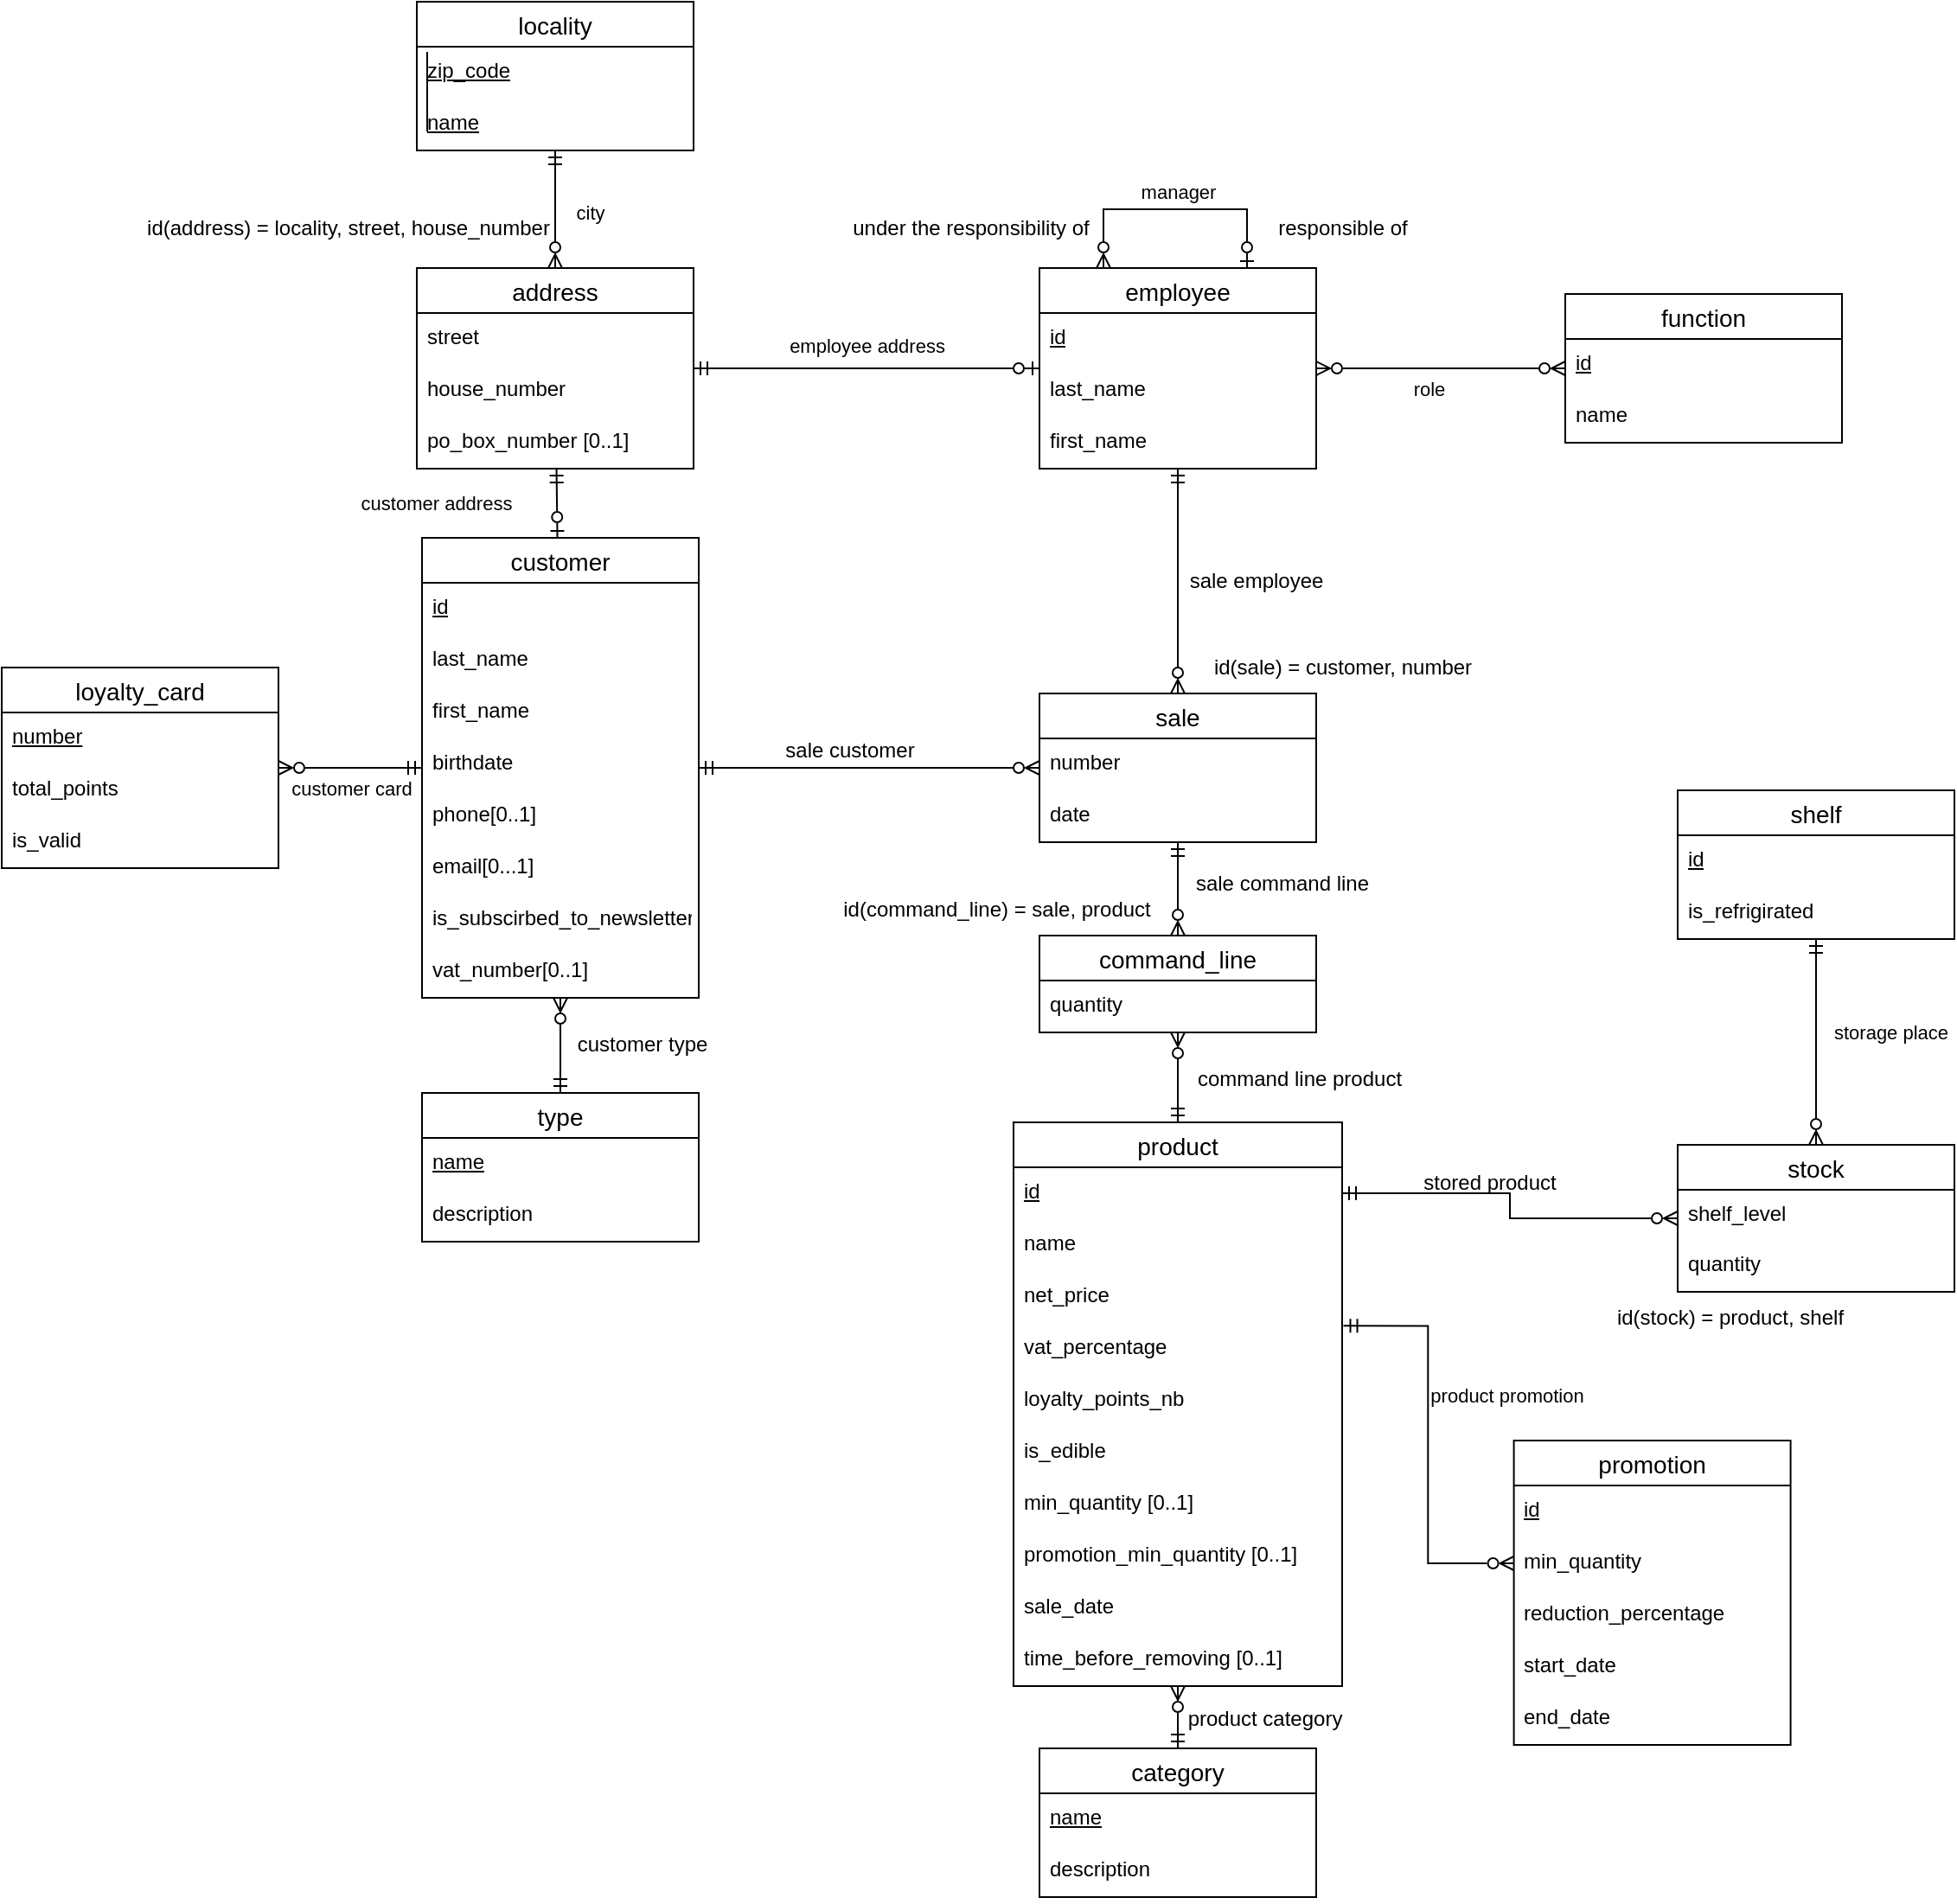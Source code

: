 <mxfile version="26.0.16">
  <diagram id="C5RBs43oDa-KdzZeNtuy" name="Page-1">
    <mxGraphModel dx="2466" dy="457" grid="1" gridSize="10" guides="1" tooltips="1" connect="1" arrows="1" fold="1" page="1" pageScale="1" pageWidth="827" pageHeight="1169" math="0" shadow="0">
      <root>
        <mxCell id="WIyWlLk6GJQsqaUBKTNV-0" />
        <mxCell id="WIyWlLk6GJQsqaUBKTNV-1" parent="WIyWlLk6GJQsqaUBKTNV-0" />
        <mxCell id="dpNiXfFF5GGfgYgJXi4R-207" style="edgeStyle=orthogonalEdgeStyle;rounded=0;hachureGap=4;orthogonalLoop=1;jettySize=auto;html=1;endArrow=ERzeroToMany;endFill=0;startArrow=ERmandOne;startFill=0;" parent="WIyWlLk6GJQsqaUBKTNV-1" source="dpNiXfFF5GGfgYgJXi4R-37" target="dpNiXfFF5GGfgYgJXi4R-204" edge="1">
          <mxGeometry relative="1" as="geometry" />
        </mxCell>
        <mxCell id="dpNiXfFF5GGfgYgJXi4R-37" value="employee" style="swimlane;fontStyle=0;childLayout=stackLayout;horizontal=1;startSize=26;horizontalStack=0;resizeParent=1;resizeParentMax=0;resizeLast=0;collapsible=1;marginBottom=0;align=center;fontSize=14;" parent="WIyWlLk6GJQsqaUBKTNV-1" vertex="1">
          <mxGeometry x="-630" y="214" width="160" height="116" as="geometry" />
        </mxCell>
        <mxCell id="dpNiXfFF5GGfgYgJXi4R-38" value="&lt;u&gt;id&lt;/u&gt;" style="text;strokeColor=none;fillColor=none;spacingLeft=4;spacingRight=4;overflow=hidden;rotatable=0;points=[[0,0.5],[1,0.5]];portConstraint=eastwest;fontSize=12;whiteSpace=wrap;html=1;" parent="dpNiXfFF5GGfgYgJXi4R-37" vertex="1">
          <mxGeometry y="26" width="160" height="30" as="geometry" />
        </mxCell>
        <mxCell id="dpNiXfFF5GGfgYgJXi4R-39" value="last_name" style="text;strokeColor=none;fillColor=none;spacingLeft=4;spacingRight=4;overflow=hidden;rotatable=0;points=[[0,0.5],[1,0.5]];portConstraint=eastwest;fontSize=12;whiteSpace=wrap;html=1;" parent="dpNiXfFF5GGfgYgJXi4R-37" vertex="1">
          <mxGeometry y="56" width="160" height="30" as="geometry" />
        </mxCell>
        <mxCell id="dpNiXfFF5GGfgYgJXi4R-40" value="first_name" style="text;strokeColor=none;fillColor=none;spacingLeft=4;spacingRight=4;overflow=hidden;rotatable=0;points=[[0,0.5],[1,0.5]];portConstraint=eastwest;fontSize=12;whiteSpace=wrap;html=1;" parent="dpNiXfFF5GGfgYgJXi4R-37" vertex="1">
          <mxGeometry y="86" width="160" height="30" as="geometry" />
        </mxCell>
        <mxCell id="dpNiXfFF5GGfgYgJXi4R-49" value="manager" style="edgeStyle=orthogonalEdgeStyle;rounded=0;orthogonalLoop=1;jettySize=auto;html=1;startArrow=ERzeroToOne;startFill=0;endArrow=ERzeroToMany;endFill=0;exitX=0.75;exitY=0;exitDx=0;exitDy=0;" parent="WIyWlLk6GJQsqaUBKTNV-1" source="dpNiXfFF5GGfgYgJXi4R-37" target="dpNiXfFF5GGfgYgJXi4R-37" edge="1">
          <mxGeometry x="-0.017" y="-10" relative="1" as="geometry">
            <Array as="points">
              <mxPoint x="-510" y="180" />
              <mxPoint x="-593" y="180" />
            </Array>
            <mxPoint x="-510" y="80" as="sourcePoint" />
            <mxPoint x="-592.5" y="110" as="targetPoint" />
            <mxPoint as="offset" />
          </mxGeometry>
        </mxCell>
        <mxCell id="dpNiXfFF5GGfgYgJXi4R-50" value="responsible of" style="text;html=1;align=center;verticalAlign=middle;resizable=0;points=[];autosize=1;strokeColor=none;fillColor=none;" parent="WIyWlLk6GJQsqaUBKTNV-1" vertex="1">
          <mxGeometry x="-505" y="176" width="100" height="30" as="geometry" />
        </mxCell>
        <mxCell id="dpNiXfFF5GGfgYgJXi4R-51" value="under the responsibility of" style="text;html=1;align=center;verticalAlign=middle;resizable=0;points=[];autosize=1;strokeColor=none;fillColor=none;" parent="WIyWlLk6GJQsqaUBKTNV-1" vertex="1">
          <mxGeometry x="-750" y="176" width="160" height="30" as="geometry" />
        </mxCell>
        <mxCell id="dpNiXfFF5GGfgYgJXi4R-59" value="role" style="edgeStyle=orthogonalEdgeStyle;rounded=0;orthogonalLoop=1;jettySize=auto;html=1;startArrow=ERzeroToMany;startFill=0;endArrow=ERzeroToMany;endFill=0;" parent="WIyWlLk6GJQsqaUBKTNV-1" source="dpNiXfFF5GGfgYgJXi4R-162" target="dpNiXfFF5GGfgYgJXi4R-37" edge="1">
          <mxGeometry x="0.089" y="12" relative="1" as="geometry">
            <mxPoint x="-1" as="offset" />
            <mxPoint x="-320.0" y="257.98" as="sourcePoint" />
            <mxPoint x="-468.56" y="257.75" as="targetPoint" />
          </mxGeometry>
        </mxCell>
        <mxCell id="dpNiXfFF5GGfgYgJXi4R-70" value="address" style="swimlane;fontStyle=0;childLayout=stackLayout;horizontal=1;startSize=26;horizontalStack=0;resizeParent=1;resizeParentMax=0;resizeLast=0;collapsible=1;marginBottom=0;align=center;fontSize=14;" parent="WIyWlLk6GJQsqaUBKTNV-1" vertex="1">
          <mxGeometry x="-990" y="214" width="160" height="116" as="geometry" />
        </mxCell>
        <mxCell id="dpNiXfFF5GGfgYgJXi4R-71" value="street" style="text;strokeColor=none;fillColor=none;spacingLeft=4;spacingRight=4;overflow=hidden;rotatable=0;points=[[0,0.5],[1,0.5]];portConstraint=eastwest;fontSize=12;whiteSpace=wrap;html=1;" parent="dpNiXfFF5GGfgYgJXi4R-70" vertex="1">
          <mxGeometry y="26" width="160" height="30" as="geometry" />
        </mxCell>
        <mxCell id="dpNiXfFF5GGfgYgJXi4R-72" value="house_number" style="text;strokeColor=none;fillColor=none;spacingLeft=4;spacingRight=4;overflow=hidden;rotatable=0;points=[[0,0.5],[1,0.5]];portConstraint=eastwest;fontSize=12;whiteSpace=wrap;html=1;" parent="dpNiXfFF5GGfgYgJXi4R-70" vertex="1">
          <mxGeometry y="56" width="160" height="30" as="geometry" />
        </mxCell>
        <mxCell id="rM9jG47m31_URqmx05FJ-12" value="po_box_number [0..1]" style="text;strokeColor=none;fillColor=none;spacingLeft=4;spacingRight=4;overflow=hidden;rotatable=0;points=[[0,0.5],[1,0.5]];portConstraint=eastwest;fontSize=12;whiteSpace=wrap;html=1;" parent="dpNiXfFF5GGfgYgJXi4R-70" vertex="1">
          <mxGeometry y="86" width="160" height="30" as="geometry" />
        </mxCell>
        <mxCell id="dpNiXfFF5GGfgYgJXi4R-73" value="locality" style="swimlane;fontStyle=0;childLayout=stackLayout;horizontal=1;startSize=26;horizontalStack=0;resizeParent=1;resizeParentMax=0;resizeLast=0;collapsible=1;marginBottom=0;align=center;fontSize=14;" parent="WIyWlLk6GJQsqaUBKTNV-1" vertex="1">
          <mxGeometry x="-990" y="60" width="160" height="86" as="geometry" />
        </mxCell>
        <mxCell id="dpNiXfFF5GGfgYgJXi4R-74" value="zip_code" style="text;strokeColor=none;fillColor=none;spacingLeft=4;spacingRight=4;overflow=hidden;rotatable=0;points=[[0,0.5],[1,0.5]];portConstraint=eastwest;fontSize=12;whiteSpace=wrap;html=1;fontStyle=4" parent="dpNiXfFF5GGfgYgJXi4R-73" vertex="1">
          <mxGeometry y="26" width="160" height="30" as="geometry" />
        </mxCell>
        <mxCell id="dpNiXfFF5GGfgYgJXi4R-75" value="" style="endArrow=none;html=1;rounded=0;" parent="dpNiXfFF5GGfgYgJXi4R-73" edge="1">
          <mxGeometry width="50" height="50" relative="1" as="geometry">
            <mxPoint x="6" y="75" as="sourcePoint" />
            <mxPoint x="6" y="29" as="targetPoint" />
          </mxGeometry>
        </mxCell>
        <mxCell id="dpNiXfFF5GGfgYgJXi4R-76" value="name" style="text;strokeColor=none;fillColor=none;spacingLeft=4;spacingRight=4;overflow=hidden;rotatable=0;points=[[0,0.5],[1,0.5]];portConstraint=eastwest;fontSize=12;whiteSpace=wrap;html=1;fontStyle=4" parent="dpNiXfFF5GGfgYgJXi4R-73" vertex="1">
          <mxGeometry y="56" width="160" height="30" as="geometry" />
        </mxCell>
        <mxCell id="dpNiXfFF5GGfgYgJXi4R-77" value="city" style="endArrow=ERzeroToMany;html=1;rounded=0;startArrow=ERmandOne;startFill=0;endFill=0;" parent="WIyWlLk6GJQsqaUBKTNV-1" source="dpNiXfFF5GGfgYgJXi4R-73" target="dpNiXfFF5GGfgYgJXi4R-70" edge="1">
          <mxGeometry x="0.048" y="20" relative="1" as="geometry">
            <mxPoint x="-350" y="290" as="sourcePoint" />
            <mxPoint x="-190" y="290" as="targetPoint" />
            <mxPoint as="offset" />
          </mxGeometry>
        </mxCell>
        <mxCell id="dpNiXfFF5GGfgYgJXi4R-78" value="employee address" style="endArrow=ERzeroToOne;html=1;rounded=0;startArrow=ERmandOne;startFill=0;endFill=0;" parent="WIyWlLk6GJQsqaUBKTNV-1" source="dpNiXfFF5GGfgYgJXi4R-70" target="dpNiXfFF5GGfgYgJXi4R-37" edge="1">
          <mxGeometry y="13" relative="1" as="geometry">
            <mxPoint x="-320" y="600" as="sourcePoint" />
            <mxPoint x="-160" y="600" as="targetPoint" />
            <mxPoint as="offset" />
          </mxGeometry>
        </mxCell>
        <mxCell id="O0_nuu1xnX9HIHcT5xvd-1" style="edgeStyle=orthogonalEdgeStyle;rounded=0;orthogonalLoop=1;jettySize=auto;html=1;endArrow=ERzeroToMany;endFill=0;startArrow=ERmandOne;startFill=0;" parent="WIyWlLk6GJQsqaUBKTNV-1" source="dpNiXfFF5GGfgYgJXi4R-79" target="dpNiXfFF5GGfgYgJXi4R-204" edge="1">
          <mxGeometry relative="1" as="geometry" />
        </mxCell>
        <mxCell id="rM9jG47m31_URqmx05FJ-7" style="edgeStyle=orthogonalEdgeStyle;rounded=0;orthogonalLoop=1;jettySize=auto;html=1;endArrow=ERmandOne;endFill=0;startArrow=ERzeroToMany;startFill=0;" parent="WIyWlLk6GJQsqaUBKTNV-1" source="dpNiXfFF5GGfgYgJXi4R-79" target="rM9jG47m31_URqmx05FJ-0" edge="1">
          <mxGeometry relative="1" as="geometry" />
        </mxCell>
        <mxCell id="dpNiXfFF5GGfgYgJXi4R-79" value="customer" style="swimlane;fontStyle=0;childLayout=stackLayout;horizontal=1;startSize=26;horizontalStack=0;resizeParent=1;resizeParentMax=0;resizeLast=0;collapsible=1;marginBottom=0;align=center;fontSize=14;" parent="WIyWlLk6GJQsqaUBKTNV-1" vertex="1">
          <mxGeometry x="-987" y="370" width="160" height="266" as="geometry" />
        </mxCell>
        <mxCell id="dpNiXfFF5GGfgYgJXi4R-80" value="&lt;u&gt;id&lt;/u&gt;" style="text;strokeColor=none;fillColor=none;spacingLeft=4;spacingRight=4;overflow=hidden;rotatable=0;points=[[0,0.5],[1,0.5]];portConstraint=eastwest;fontSize=12;whiteSpace=wrap;html=1;" parent="dpNiXfFF5GGfgYgJXi4R-79" vertex="1">
          <mxGeometry y="26" width="160" height="30" as="geometry" />
        </mxCell>
        <mxCell id="dpNiXfFF5GGfgYgJXi4R-81" value="last_name" style="text;strokeColor=none;fillColor=none;spacingLeft=4;spacingRight=4;overflow=hidden;rotatable=0;points=[[0,0.5],[1,0.5]];portConstraint=eastwest;fontSize=12;whiteSpace=wrap;html=1;" parent="dpNiXfFF5GGfgYgJXi4R-79" vertex="1">
          <mxGeometry y="56" width="160" height="30" as="geometry" />
        </mxCell>
        <mxCell id="dpNiXfFF5GGfgYgJXi4R-82" value="first_name" style="text;strokeColor=none;fillColor=none;spacingLeft=4;spacingRight=4;overflow=hidden;rotatable=0;points=[[0,0.5],[1,0.5]];portConstraint=eastwest;fontSize=12;whiteSpace=wrap;html=1;" parent="dpNiXfFF5GGfgYgJXi4R-79" vertex="1">
          <mxGeometry y="86" width="160" height="30" as="geometry" />
        </mxCell>
        <mxCell id="O0_nuu1xnX9HIHcT5xvd-6" value="birthdate" style="text;strokeColor=none;fillColor=none;spacingLeft=4;spacingRight=4;overflow=hidden;rotatable=0;points=[[0,0.5],[1,0.5]];portConstraint=eastwest;fontSize=12;whiteSpace=wrap;html=1;" parent="dpNiXfFF5GGfgYgJXi4R-79" vertex="1">
          <mxGeometry y="116" width="160" height="30" as="geometry" />
        </mxCell>
        <mxCell id="dpNiXfFF5GGfgYgJXi4R-84" value="phone[0..1]" style="text;strokeColor=none;fillColor=none;spacingLeft=4;spacingRight=4;overflow=hidden;rotatable=0;points=[[0,0.5],[1,0.5]];portConstraint=eastwest;fontSize=12;whiteSpace=wrap;html=1;" parent="dpNiXfFF5GGfgYgJXi4R-79" vertex="1">
          <mxGeometry y="146" width="160" height="30" as="geometry" />
        </mxCell>
        <mxCell id="dpNiXfFF5GGfgYgJXi4R-83" value="email[0...1]" style="text;strokeColor=none;fillColor=none;spacingLeft=4;spacingRight=4;overflow=hidden;rotatable=0;points=[[0,0.5],[1,0.5]];portConstraint=eastwest;fontSize=12;whiteSpace=wrap;html=1;" parent="dpNiXfFF5GGfgYgJXi4R-79" vertex="1">
          <mxGeometry y="176" width="160" height="30" as="geometry" />
        </mxCell>
        <mxCell id="O0_nuu1xnX9HIHcT5xvd-7" value="is_subscirbed_to_newsletter" style="text;strokeColor=none;fillColor=none;spacingLeft=4;spacingRight=4;overflow=hidden;rotatable=0;points=[[0,0.5],[1,0.5]];portConstraint=eastwest;fontSize=12;whiteSpace=wrap;html=1;" parent="dpNiXfFF5GGfgYgJXi4R-79" vertex="1">
          <mxGeometry y="206" width="160" height="30" as="geometry" />
        </mxCell>
        <mxCell id="dpNiXfFF5GGfgYgJXi4R-89" value="vat_number[0..1]" style="text;strokeColor=none;fillColor=none;spacingLeft=4;spacingRight=4;overflow=hidden;rotatable=0;points=[[0,0.5],[1,0.5]];portConstraint=eastwest;fontSize=12;whiteSpace=wrap;html=1;" parent="dpNiXfFF5GGfgYgJXi4R-79" vertex="1">
          <mxGeometry y="236" width="160" height="30" as="geometry" />
        </mxCell>
        <mxCell id="dpNiXfFF5GGfgYgJXi4R-90" value="customer address" style="endArrow=ERzeroToOne;html=1;rounded=0;startArrow=ERmandOne;startFill=0;endFill=0;" parent="WIyWlLk6GJQsqaUBKTNV-1" source="dpNiXfFF5GGfgYgJXi4R-70" target="dpNiXfFF5GGfgYgJXi4R-79" edge="1">
          <mxGeometry x="-0.026" y="-70" relative="1" as="geometry">
            <mxPoint x="-310" y="520" as="sourcePoint" />
            <mxPoint x="-150" y="520" as="targetPoint" />
            <mxPoint as="offset" />
          </mxGeometry>
        </mxCell>
        <mxCell id="dpNiXfFF5GGfgYgJXi4R-202" style="edgeStyle=orthogonalEdgeStyle;rounded=0;hachureGap=4;orthogonalLoop=1;jettySize=auto;html=1;endArrow=ERzeroToMany;endFill=0;startArrow=ERmandOne;startFill=0;" parent="WIyWlLk6GJQsqaUBKTNV-1" source="dpNiXfFF5GGfgYgJXi4R-117" target="dpNiXfFF5GGfgYgJXi4R-198" edge="1">
          <mxGeometry relative="1" as="geometry" />
        </mxCell>
        <mxCell id="dpNiXfFF5GGfgYgJXi4R-117" value="product" style="swimlane;fontStyle=0;childLayout=stackLayout;horizontal=1;startSize=26;horizontalStack=0;resizeParent=1;resizeParentMax=0;resizeLast=0;collapsible=1;marginBottom=0;align=center;fontSize=14;" parent="WIyWlLk6GJQsqaUBKTNV-1" vertex="1">
          <mxGeometry x="-645" y="708" width="190" height="326" as="geometry" />
        </mxCell>
        <mxCell id="dpNiXfFF5GGfgYgJXi4R-118" value="&lt;u&gt;id&lt;/u&gt;" style="text;strokeColor=none;fillColor=none;spacingLeft=4;spacingRight=4;overflow=hidden;rotatable=0;points=[[0,0.5],[1,0.5]];portConstraint=eastwest;fontSize=12;whiteSpace=wrap;html=1;" parent="dpNiXfFF5GGfgYgJXi4R-117" vertex="1">
          <mxGeometry y="26" width="190" height="30" as="geometry" />
        </mxCell>
        <mxCell id="dpNiXfFF5GGfgYgJXi4R-119" value="name" style="text;strokeColor=none;fillColor=none;spacingLeft=4;spacingRight=4;overflow=hidden;rotatable=0;points=[[0,0.5],[1,0.5]];portConstraint=eastwest;fontSize=12;whiteSpace=wrap;html=1;" parent="dpNiXfFF5GGfgYgJXi4R-117" vertex="1">
          <mxGeometry y="56" width="190" height="30" as="geometry" />
        </mxCell>
        <mxCell id="dpNiXfFF5GGfgYgJXi4R-120" value="net_price" style="text;strokeColor=none;fillColor=none;spacingLeft=4;spacingRight=4;overflow=hidden;rotatable=0;points=[[0,0.5],[1,0.5]];portConstraint=eastwest;fontSize=12;whiteSpace=wrap;html=1;" parent="dpNiXfFF5GGfgYgJXi4R-117" vertex="1">
          <mxGeometry y="86" width="190" height="30" as="geometry" />
        </mxCell>
        <mxCell id="dpNiXfFF5GGfgYgJXi4R-121" value="vat_percentage" style="text;strokeColor=none;fillColor=none;spacingLeft=4;spacingRight=4;overflow=hidden;rotatable=0;points=[[0,0.5],[1,0.5]];portConstraint=eastwest;fontSize=12;whiteSpace=wrap;html=1;" parent="dpNiXfFF5GGfgYgJXi4R-117" vertex="1">
          <mxGeometry y="116" width="190" height="30" as="geometry" />
        </mxCell>
        <mxCell id="dpNiXfFF5GGfgYgJXi4R-122" value="loyalty_points_nb" style="text;strokeColor=none;fillColor=none;spacingLeft=4;spacingRight=4;overflow=hidden;rotatable=0;points=[[0,0.5],[1,0.5]];portConstraint=eastwest;fontSize=12;whiteSpace=wrap;html=1;" parent="dpNiXfFF5GGfgYgJXi4R-117" vertex="1">
          <mxGeometry y="146" width="190" height="30" as="geometry" />
        </mxCell>
        <mxCell id="dpNiXfFF5GGfgYgJXi4R-123" value="is_edible" style="text;strokeColor=none;fillColor=none;spacingLeft=4;spacingRight=4;overflow=hidden;rotatable=0;points=[[0,0.5],[1,0.5]];portConstraint=eastwest;fontSize=12;whiteSpace=wrap;html=1;" parent="dpNiXfFF5GGfgYgJXi4R-117" vertex="1">
          <mxGeometry y="176" width="190" height="30" as="geometry" />
        </mxCell>
        <mxCell id="dpNiXfFF5GGfgYgJXi4R-124" value="min_quantity [0..1]" style="text;strokeColor=none;fillColor=none;spacingLeft=4;spacingRight=4;overflow=hidden;rotatable=0;points=[[0,0.5],[1,0.5]];portConstraint=eastwest;fontSize=12;whiteSpace=wrap;html=1;" parent="dpNiXfFF5GGfgYgJXi4R-117" vertex="1">
          <mxGeometry y="206" width="190" height="30" as="geometry" />
        </mxCell>
        <mxCell id="dpNiXfFF5GGfgYgJXi4R-125" value="promotion_min_quantity [0..1]" style="text;strokeColor=none;fillColor=none;spacingLeft=4;spacingRight=4;overflow=hidden;rotatable=0;points=[[0,0.5],[1,0.5]];portConstraint=eastwest;fontSize=12;whiteSpace=wrap;html=1;" parent="dpNiXfFF5GGfgYgJXi4R-117" vertex="1">
          <mxGeometry y="236" width="190" height="30" as="geometry" />
        </mxCell>
        <mxCell id="O0_nuu1xnX9HIHcT5xvd-2" value="sale_date" style="text;strokeColor=none;fillColor=none;spacingLeft=4;spacingRight=4;overflow=hidden;rotatable=0;points=[[0,0.5],[1,0.5]];portConstraint=eastwest;fontSize=12;whiteSpace=wrap;html=1;" parent="dpNiXfFF5GGfgYgJXi4R-117" vertex="1">
          <mxGeometry y="266" width="190" height="30" as="geometry" />
        </mxCell>
        <mxCell id="O0_nuu1xnX9HIHcT5xvd-3" value="time_before_removing [0..1]" style="text;strokeColor=none;fillColor=none;spacingLeft=4;spacingRight=4;overflow=hidden;rotatable=0;points=[[0,0.5],[1,0.5]];portConstraint=eastwest;fontSize=12;whiteSpace=wrap;html=1;" parent="dpNiXfFF5GGfgYgJXi4R-117" vertex="1">
          <mxGeometry y="296" width="190" height="30" as="geometry" />
        </mxCell>
        <mxCell id="dpNiXfFF5GGfgYgJXi4R-129" value="storage place" style="edgeStyle=orthogonalEdgeStyle;rounded=0;orthogonalLoop=1;jettySize=auto;html=1;endArrow=ERzeroToMany;endFill=0;startArrow=ERmandOne;startFill=0;" parent="WIyWlLk6GJQsqaUBKTNV-1" source="dpNiXfFF5GGfgYgJXi4R-130" target="dpNiXfFF5GGfgYgJXi4R-148" edge="1">
          <mxGeometry x="-0.092" y="43" relative="1" as="geometry">
            <Array as="points" />
            <mxPoint as="offset" />
          </mxGeometry>
        </mxCell>
        <mxCell id="dpNiXfFF5GGfgYgJXi4R-130" value="shelf" style="swimlane;fontStyle=0;childLayout=stackLayout;horizontal=1;startSize=26;horizontalStack=0;resizeParent=1;resizeParentMax=0;resizeLast=0;collapsible=1;marginBottom=0;align=center;fontSize=14;" parent="WIyWlLk6GJQsqaUBKTNV-1" vertex="1">
          <mxGeometry x="-261" y="516" width="160" height="86" as="geometry" />
        </mxCell>
        <mxCell id="dpNiXfFF5GGfgYgJXi4R-131" value="id" style="text;strokeColor=none;fillColor=none;spacingLeft=4;spacingRight=4;overflow=hidden;rotatable=0;points=[[0,0.5],[1,0.5]];portConstraint=eastwest;fontSize=12;whiteSpace=wrap;html=1;fontStyle=4" parent="dpNiXfFF5GGfgYgJXi4R-130" vertex="1">
          <mxGeometry y="26" width="160" height="30" as="geometry" />
        </mxCell>
        <mxCell id="dpNiXfFF5GGfgYgJXi4R-135" value="is_refrigirated" style="text;strokeColor=none;fillColor=none;spacingLeft=4;spacingRight=4;overflow=hidden;rotatable=0;points=[[0,0.5],[1,0.5]];portConstraint=eastwest;fontSize=12;whiteSpace=wrap;html=1;fontStyle=0" parent="dpNiXfFF5GGfgYgJXi4R-130" vertex="1">
          <mxGeometry y="56" width="160" height="30" as="geometry" />
        </mxCell>
        <mxCell id="dpNiXfFF5GGfgYgJXi4R-139" style="edgeStyle=orthogonalEdgeStyle;rounded=0;orthogonalLoop=1;jettySize=auto;html=1;exitX=0;exitY=0.5;exitDx=0;exitDy=0;entryX=1.004;entryY=0.056;entryDx=0;entryDy=0;endArrow=ERmandOne;endFill=0;startArrow=ERzeroToMany;startFill=0;entryPerimeter=0;" parent="WIyWlLk6GJQsqaUBKTNV-1" source="dpNiXfFF5GGfgYgJXi4R-142" target="dpNiXfFF5GGfgYgJXi4R-121" edge="1">
          <mxGeometry relative="1" as="geometry" />
        </mxCell>
        <mxCell id="dpNiXfFF5GGfgYgJXi4R-140" value="product promotion" style="edgeLabel;html=1;align=center;verticalAlign=middle;resizable=0;points=[];" parent="dpNiXfFF5GGfgYgJXi4R-139" vertex="1" connectable="0">
          <mxGeometry x="-0.079" y="2" relative="1" as="geometry">
            <mxPoint x="47" y="-38" as="offset" />
          </mxGeometry>
        </mxCell>
        <mxCell id="dpNiXfFF5GGfgYgJXi4R-141" value="promotion" style="swimlane;fontStyle=0;childLayout=stackLayout;horizontal=1;startSize=26;horizontalStack=0;resizeParent=1;resizeParentMax=0;resizeLast=0;collapsible=1;marginBottom=0;align=center;fontSize=14;" parent="WIyWlLk6GJQsqaUBKTNV-1" vertex="1">
          <mxGeometry x="-355.71" y="892" width="160" height="176" as="geometry" />
        </mxCell>
        <mxCell id="ImNDgt6pC5tH9OHiYjq7-0" value="id" style="text;strokeColor=none;fillColor=none;spacingLeft=4;spacingRight=4;overflow=hidden;rotatable=0;points=[[0,0.5],[1,0.5]];portConstraint=eastwest;fontSize=12;whiteSpace=wrap;html=1;fontStyle=4" parent="dpNiXfFF5GGfgYgJXi4R-141" vertex="1">
          <mxGeometry y="26" width="160" height="30" as="geometry" />
        </mxCell>
        <mxCell id="dpNiXfFF5GGfgYgJXi4R-142" value="min_quantity" style="text;strokeColor=none;fillColor=none;spacingLeft=4;spacingRight=4;overflow=hidden;rotatable=0;points=[[0,0.5],[1,0.5]];portConstraint=eastwest;fontSize=12;whiteSpace=wrap;html=1;fontStyle=0" parent="dpNiXfFF5GGfgYgJXi4R-141" vertex="1">
          <mxGeometry y="56" width="160" height="30" as="geometry" />
        </mxCell>
        <mxCell id="dpNiXfFF5GGfgYgJXi4R-143" value="reduction_percentage" style="text;strokeColor=none;fillColor=none;spacingLeft=4;spacingRight=4;overflow=hidden;rotatable=0;points=[[0,0.5],[1,0.5]];portConstraint=eastwest;fontSize=12;whiteSpace=wrap;html=1;fontStyle=0" parent="dpNiXfFF5GGfgYgJXi4R-141" vertex="1">
          <mxGeometry y="86" width="160" height="30" as="geometry" />
        </mxCell>
        <mxCell id="dpNiXfFF5GGfgYgJXi4R-145" value="start_date" style="text;strokeColor=none;fillColor=none;spacingLeft=4;spacingRight=4;overflow=hidden;rotatable=0;points=[[0,0.5],[1,0.5]];portConstraint=eastwest;fontSize=12;whiteSpace=wrap;html=1;fontStyle=0" parent="dpNiXfFF5GGfgYgJXi4R-141" vertex="1">
          <mxGeometry y="116" width="160" height="30" as="geometry" />
        </mxCell>
        <mxCell id="dpNiXfFF5GGfgYgJXi4R-146" value="end_date" style="text;strokeColor=none;fillColor=none;spacingLeft=4;spacingRight=4;overflow=hidden;rotatable=0;points=[[0,0.5],[1,0.5]];portConstraint=eastwest;fontSize=12;whiteSpace=wrap;html=1;fontStyle=0" parent="dpNiXfFF5GGfgYgJXi4R-141" vertex="1">
          <mxGeometry y="146" width="160" height="30" as="geometry" />
        </mxCell>
        <mxCell id="dpNiXfFF5GGfgYgJXi4R-148" value="stock" style="swimlane;fontStyle=0;childLayout=stackLayout;horizontal=1;startSize=26;horizontalStack=0;resizeParent=1;resizeParentMax=0;resizeLast=0;collapsible=1;marginBottom=0;align=center;fontSize=14;" parent="WIyWlLk6GJQsqaUBKTNV-1" vertex="1">
          <mxGeometry x="-261" y="721" width="160" height="85" as="geometry" />
        </mxCell>
        <mxCell id="o-PNxYGuxIIQIiiD8UL3-0" value="shelf_level" style="text;strokeColor=none;fillColor=none;spacingLeft=4;spacingRight=4;overflow=hidden;rotatable=0;points=[[0,0.5],[1,0.5]];portConstraint=eastwest;fontSize=12;whiteSpace=wrap;html=1;" parent="dpNiXfFF5GGfgYgJXi4R-148" vertex="1">
          <mxGeometry y="26" width="160" height="29" as="geometry" />
        </mxCell>
        <mxCell id="dpNiXfFF5GGfgYgJXi4R-149" value="quantity" style="text;strokeColor=none;fillColor=none;spacingLeft=4;spacingRight=4;overflow=hidden;rotatable=0;points=[[0,0.5],[1,0.5]];portConstraint=eastwest;fontSize=12;whiteSpace=wrap;html=1;" parent="dpNiXfFF5GGfgYgJXi4R-148" vertex="1">
          <mxGeometry y="55" width="160" height="30" as="geometry" />
        </mxCell>
        <mxCell id="dpNiXfFF5GGfgYgJXi4R-150" value="id(stock) = product, shelf" style="text;html=1;align=center;verticalAlign=middle;resizable=0;points=[];autosize=1;strokeColor=none;fillColor=none;" parent="WIyWlLk6GJQsqaUBKTNV-1" vertex="1">
          <mxGeometry x="-306" y="806" width="150" height="30" as="geometry" />
        </mxCell>
        <mxCell id="dpNiXfFF5GGfgYgJXi4R-151" value="id(address) = locality, street, house_number" style="text;html=1;align=center;verticalAlign=middle;resizable=0;points=[];autosize=1;strokeColor=none;fillColor=none;" parent="WIyWlLk6GJQsqaUBKTNV-1" vertex="1">
          <mxGeometry x="-1160" y="176" width="260" height="30" as="geometry" />
        </mxCell>
        <mxCell id="dpNiXfFF5GGfgYgJXi4R-157" value="customer card" style="edgeStyle=orthogonalEdgeStyle;rounded=0;orthogonalLoop=1;jettySize=auto;html=1;endArrow=ERmandOne;endFill=0;startArrow=ERzeroToMany;startFill=0;" parent="WIyWlLk6GJQsqaUBKTNV-1" source="dpNiXfFF5GGfgYgJXi4R-158" target="dpNiXfFF5GGfgYgJXi4R-79" edge="1">
          <mxGeometry y="-12" relative="1" as="geometry">
            <mxPoint as="offset" />
          </mxGeometry>
        </mxCell>
        <mxCell id="dpNiXfFF5GGfgYgJXi4R-158" value="loyalty_card" style="swimlane;fontStyle=0;childLayout=stackLayout;horizontal=1;startSize=26;horizontalStack=0;resizeParent=1;resizeParentMax=0;resizeLast=0;collapsible=1;marginBottom=0;align=center;fontSize=14;" parent="WIyWlLk6GJQsqaUBKTNV-1" vertex="1">
          <mxGeometry x="-1230" y="445" width="160" height="116" as="geometry" />
        </mxCell>
        <mxCell id="dpNiXfFF5GGfgYgJXi4R-159" value="number" style="text;strokeColor=none;fillColor=none;spacingLeft=4;spacingRight=4;overflow=hidden;rotatable=0;points=[[0,0.5],[1,0.5]];portConstraint=eastwest;fontSize=12;whiteSpace=wrap;html=1;fontStyle=4" parent="dpNiXfFF5GGfgYgJXi4R-158" vertex="1">
          <mxGeometry y="26" width="160" height="30" as="geometry" />
        </mxCell>
        <mxCell id="dpNiXfFF5GGfgYgJXi4R-160" value="total_points" style="text;strokeColor=none;fillColor=none;spacingLeft=4;spacingRight=4;overflow=hidden;rotatable=0;points=[[0,0.5],[1,0.5]];portConstraint=eastwest;fontSize=12;whiteSpace=wrap;html=1;" parent="dpNiXfFF5GGfgYgJXi4R-158" vertex="1">
          <mxGeometry y="56" width="160" height="30" as="geometry" />
        </mxCell>
        <mxCell id="dpNiXfFF5GGfgYgJXi4R-161" value="is_valid" style="text;strokeColor=none;fillColor=none;spacingLeft=4;spacingRight=4;overflow=hidden;rotatable=0;points=[[0,0.5],[1,0.5]];portConstraint=eastwest;fontSize=12;whiteSpace=wrap;html=1;" parent="dpNiXfFF5GGfgYgJXi4R-158" vertex="1">
          <mxGeometry y="86" width="160" height="30" as="geometry" />
        </mxCell>
        <mxCell id="dpNiXfFF5GGfgYgJXi4R-162" value="function" style="swimlane;fontStyle=0;childLayout=stackLayout;horizontal=1;startSize=26;horizontalStack=0;resizeParent=1;resizeParentMax=0;resizeLast=0;collapsible=1;marginBottom=0;align=center;fontSize=14;" parent="WIyWlLk6GJQsqaUBKTNV-1" vertex="1">
          <mxGeometry x="-326" y="229" width="160" height="86" as="geometry" />
        </mxCell>
        <mxCell id="dpNiXfFF5GGfgYgJXi4R-163" value="&lt;u&gt;id&lt;/u&gt;" style="text;strokeColor=none;fillColor=none;spacingLeft=4;spacingRight=4;overflow=hidden;rotatable=0;points=[[0,0.5],[1,0.5]];portConstraint=eastwest;fontSize=12;whiteSpace=wrap;html=1;" parent="dpNiXfFF5GGfgYgJXi4R-162" vertex="1">
          <mxGeometry y="26" width="160" height="30" as="geometry" />
        </mxCell>
        <mxCell id="O0_nuu1xnX9HIHcT5xvd-0" value="name" style="text;strokeColor=none;fillColor=none;spacingLeft=4;spacingRight=4;overflow=hidden;rotatable=0;points=[[0,0.5],[1,0.5]];portConstraint=eastwest;fontSize=12;whiteSpace=wrap;html=1;" parent="dpNiXfFF5GGfgYgJXi4R-162" vertex="1">
          <mxGeometry y="56" width="160" height="30" as="geometry" />
        </mxCell>
        <mxCell id="dpNiXfFF5GGfgYgJXi4R-166" value="category" style="swimlane;fontStyle=0;childLayout=stackLayout;horizontal=1;startSize=26;horizontalStack=0;resizeParent=1;resizeParentMax=0;resizeLast=0;collapsible=1;marginBottom=0;align=center;fontSize=14;" parent="WIyWlLk6GJQsqaUBKTNV-1" vertex="1">
          <mxGeometry x="-630" y="1070" width="160" height="86" as="geometry" />
        </mxCell>
        <mxCell id="dpNiXfFF5GGfgYgJXi4R-167" value="name" style="text;strokeColor=none;fillColor=none;spacingLeft=4;spacingRight=4;overflow=hidden;rotatable=0;points=[[0,0.5],[1,0.5]];portConstraint=eastwest;fontSize=12;whiteSpace=wrap;html=1;fontStyle=4" parent="dpNiXfFF5GGfgYgJXi4R-166" vertex="1">
          <mxGeometry y="26" width="160" height="30" as="geometry" />
        </mxCell>
        <mxCell id="O0_nuu1xnX9HIHcT5xvd-5" value="description" style="text;strokeColor=none;fillColor=none;spacingLeft=4;spacingRight=4;overflow=hidden;rotatable=0;points=[[0,0.5],[1,0.5]];portConstraint=eastwest;fontSize=12;whiteSpace=wrap;html=1;fontStyle=0" parent="dpNiXfFF5GGfgYgJXi4R-166" vertex="1">
          <mxGeometry y="56" width="160" height="30" as="geometry" />
        </mxCell>
        <mxCell id="dpNiXfFF5GGfgYgJXi4R-175" value="" style="endArrow=ERmandOne;html=1;rounded=0;startArrow=ERzeroToMany;startFill=0;endFill=0;" parent="WIyWlLk6GJQsqaUBKTNV-1" source="dpNiXfFF5GGfgYgJXi4R-117" target="dpNiXfFF5GGfgYgJXi4R-166" edge="1">
          <mxGeometry relative="1" as="geometry">
            <mxPoint x="-661" y="962" as="sourcePoint" />
            <mxPoint x="-501" y="962" as="targetPoint" />
          </mxGeometry>
        </mxCell>
        <mxCell id="dpNiXfFF5GGfgYgJXi4R-197" style="edgeStyle=orthogonalEdgeStyle;rounded=0;hachureGap=4;orthogonalLoop=1;jettySize=auto;html=1;exitX=1;exitY=0.5;exitDx=0;exitDy=0;startArrow=ERmandOne;startFill=0;endArrow=ERzeroToMany;endFill=0;" parent="WIyWlLk6GJQsqaUBKTNV-1" source="dpNiXfFF5GGfgYgJXi4R-118" target="dpNiXfFF5GGfgYgJXi4R-148" edge="1">
          <mxGeometry relative="1" as="geometry" />
        </mxCell>
        <mxCell id="dpNiXfFF5GGfgYgJXi4R-206" style="edgeStyle=orthogonalEdgeStyle;rounded=0;hachureGap=4;orthogonalLoop=1;jettySize=auto;html=1;startArrow=ERzeroToMany;startFill=0;endArrow=ERmandOne;endFill=0;" parent="WIyWlLk6GJQsqaUBKTNV-1" source="dpNiXfFF5GGfgYgJXi4R-198" target="dpNiXfFF5GGfgYgJXi4R-204" edge="1">
          <mxGeometry relative="1" as="geometry">
            <mxPoint x="-550" y="720" as="sourcePoint" />
          </mxGeometry>
        </mxCell>
        <mxCell id="dpNiXfFF5GGfgYgJXi4R-198" value="command_line" style="swimlane;fontStyle=0;childLayout=stackLayout;horizontal=1;startSize=26;horizontalStack=0;resizeParent=1;resizeParentMax=0;resizeLast=0;collapsible=1;marginBottom=0;align=center;fontSize=14;" parent="WIyWlLk6GJQsqaUBKTNV-1" vertex="1">
          <mxGeometry x="-630" y="600" width="160" height="56" as="geometry" />
        </mxCell>
        <mxCell id="rM9jG47m31_URqmx05FJ-6" value="quantity" style="text;strokeColor=none;fillColor=none;spacingLeft=4;spacingRight=4;overflow=hidden;rotatable=0;points=[[0,0.5],[1,0.5]];portConstraint=eastwest;fontSize=12;whiteSpace=wrap;html=1;" parent="dpNiXfFF5GGfgYgJXi4R-198" vertex="1">
          <mxGeometry y="26" width="160" height="30" as="geometry" />
        </mxCell>
        <mxCell id="dpNiXfFF5GGfgYgJXi4R-204" value="sale" style="swimlane;fontStyle=0;childLayout=stackLayout;horizontal=1;startSize=26;horizontalStack=0;resizeParent=1;resizeParentMax=0;resizeLast=0;collapsible=1;marginBottom=0;align=center;fontSize=14;" parent="WIyWlLk6GJQsqaUBKTNV-1" vertex="1">
          <mxGeometry x="-630" y="460" width="160" height="86" as="geometry" />
        </mxCell>
        <mxCell id="dpNiXfFF5GGfgYgJXi4R-205" value="number" style="text;strokeColor=none;fillColor=none;spacingLeft=4;spacingRight=4;overflow=hidden;rotatable=0;points=[[0,0.5],[1,0.5]];portConstraint=eastwest;fontSize=12;whiteSpace=wrap;html=1;fontStyle=0" parent="dpNiXfFF5GGfgYgJXi4R-204" vertex="1">
          <mxGeometry y="26" width="160" height="30" as="geometry" />
        </mxCell>
        <mxCell id="O0_nuu1xnX9HIHcT5xvd-4" value="date" style="text;strokeColor=none;fillColor=none;spacingLeft=4;spacingRight=4;overflow=hidden;rotatable=0;points=[[0,0.5],[1,0.5]];portConstraint=eastwest;fontSize=12;whiteSpace=wrap;html=1;" parent="dpNiXfFF5GGfgYgJXi4R-204" vertex="1">
          <mxGeometry y="56" width="160" height="30" as="geometry" />
        </mxCell>
        <mxCell id="rM9jG47m31_URqmx05FJ-0" value="type" style="swimlane;fontStyle=0;childLayout=stackLayout;horizontal=1;startSize=26;horizontalStack=0;resizeParent=1;resizeParentMax=0;resizeLast=0;collapsible=1;marginBottom=0;align=center;fontSize=14;" parent="WIyWlLk6GJQsqaUBKTNV-1" vertex="1">
          <mxGeometry x="-987" y="691" width="160" height="86" as="geometry" />
        </mxCell>
        <mxCell id="rM9jG47m31_URqmx05FJ-4" value="name" style="text;strokeColor=none;fillColor=none;spacingLeft=4;spacingRight=4;overflow=hidden;rotatable=0;points=[[0,0.5],[1,0.5]];portConstraint=eastwest;fontSize=12;whiteSpace=wrap;html=1;fontStyle=4" parent="rM9jG47m31_URqmx05FJ-0" vertex="1">
          <mxGeometry y="26" width="160" height="30" as="geometry" />
        </mxCell>
        <mxCell id="rM9jG47m31_URqmx05FJ-5" value="description" style="text;strokeColor=none;fillColor=none;spacingLeft=4;spacingRight=4;overflow=hidden;rotatable=0;points=[[0,0.5],[1,0.5]];portConstraint=eastwest;fontSize=12;whiteSpace=wrap;html=1;" parent="rM9jG47m31_URqmx05FJ-0" vertex="1">
          <mxGeometry y="56" width="160" height="30" as="geometry" />
        </mxCell>
        <mxCell id="rM9jG47m31_URqmx05FJ-9" value="id(sale) = customer, number" style="text;html=1;align=center;verticalAlign=middle;resizable=0;points=[];autosize=1;strokeColor=none;fillColor=none;" parent="WIyWlLk6GJQsqaUBKTNV-1" vertex="1">
          <mxGeometry x="-540" y="430" width="170" height="30" as="geometry" />
        </mxCell>
        <mxCell id="rM9jG47m31_URqmx05FJ-10" value="id(command_line) = sale, product" style="text;html=1;align=center;verticalAlign=middle;resizable=0;points=[];autosize=1;strokeColor=none;fillColor=none;" parent="WIyWlLk6GJQsqaUBKTNV-1" vertex="1">
          <mxGeometry x="-755" y="570" width="200" height="30" as="geometry" />
        </mxCell>
        <mxCell id="ioKO3cDUffyF3aqg0VpE-0" value="customer type" style="text;html=1;align=center;verticalAlign=middle;resizable=0;points=[];autosize=1;strokeColor=none;fillColor=none;" parent="WIyWlLk6GJQsqaUBKTNV-1" vertex="1">
          <mxGeometry x="-910" y="648" width="100" height="30" as="geometry" />
        </mxCell>
        <mxCell id="ioKO3cDUffyF3aqg0VpE-1" value="sale customer" style="text;html=1;align=center;verticalAlign=middle;resizable=0;points=[];autosize=1;strokeColor=none;fillColor=none;" parent="WIyWlLk6GJQsqaUBKTNV-1" vertex="1">
          <mxGeometry x="-790" y="478" width="100" height="30" as="geometry" />
        </mxCell>
        <mxCell id="ioKO3cDUffyF3aqg0VpE-2" value="sale employee" style="text;html=1;align=center;verticalAlign=middle;resizable=0;points=[];autosize=1;strokeColor=none;fillColor=none;" parent="WIyWlLk6GJQsqaUBKTNV-1" vertex="1">
          <mxGeometry x="-555" y="380" width="100" height="30" as="geometry" />
        </mxCell>
        <mxCell id="ioKO3cDUffyF3aqg0VpE-3" value="sale command line" style="text;html=1;align=center;verticalAlign=middle;resizable=0;points=[];autosize=1;strokeColor=none;fillColor=none;" parent="WIyWlLk6GJQsqaUBKTNV-1" vertex="1">
          <mxGeometry x="-550" y="555" width="120" height="30" as="geometry" />
        </mxCell>
        <mxCell id="ioKO3cDUffyF3aqg0VpE-4" value="command line product" style="text;html=1;align=center;verticalAlign=middle;resizable=0;points=[];autosize=1;strokeColor=none;fillColor=none;" parent="WIyWlLk6GJQsqaUBKTNV-1" vertex="1">
          <mxGeometry x="-550" y="668" width="140" height="30" as="geometry" />
        </mxCell>
        <mxCell id="ioKO3cDUffyF3aqg0VpE-5" value="product category" style="text;html=1;align=center;verticalAlign=middle;resizable=0;points=[];autosize=1;strokeColor=none;fillColor=none;" parent="WIyWlLk6GJQsqaUBKTNV-1" vertex="1">
          <mxGeometry x="-555" y="1038" width="110" height="30" as="geometry" />
        </mxCell>
        <mxCell id="ioKO3cDUffyF3aqg0VpE-6" value="stored product" style="text;html=1;align=center;verticalAlign=middle;resizable=0;points=[];autosize=1;strokeColor=none;fillColor=none;" parent="WIyWlLk6GJQsqaUBKTNV-1" vertex="1">
          <mxGeometry x="-420" y="728" width="100" height="30" as="geometry" />
        </mxCell>
      </root>
    </mxGraphModel>
  </diagram>
</mxfile>
